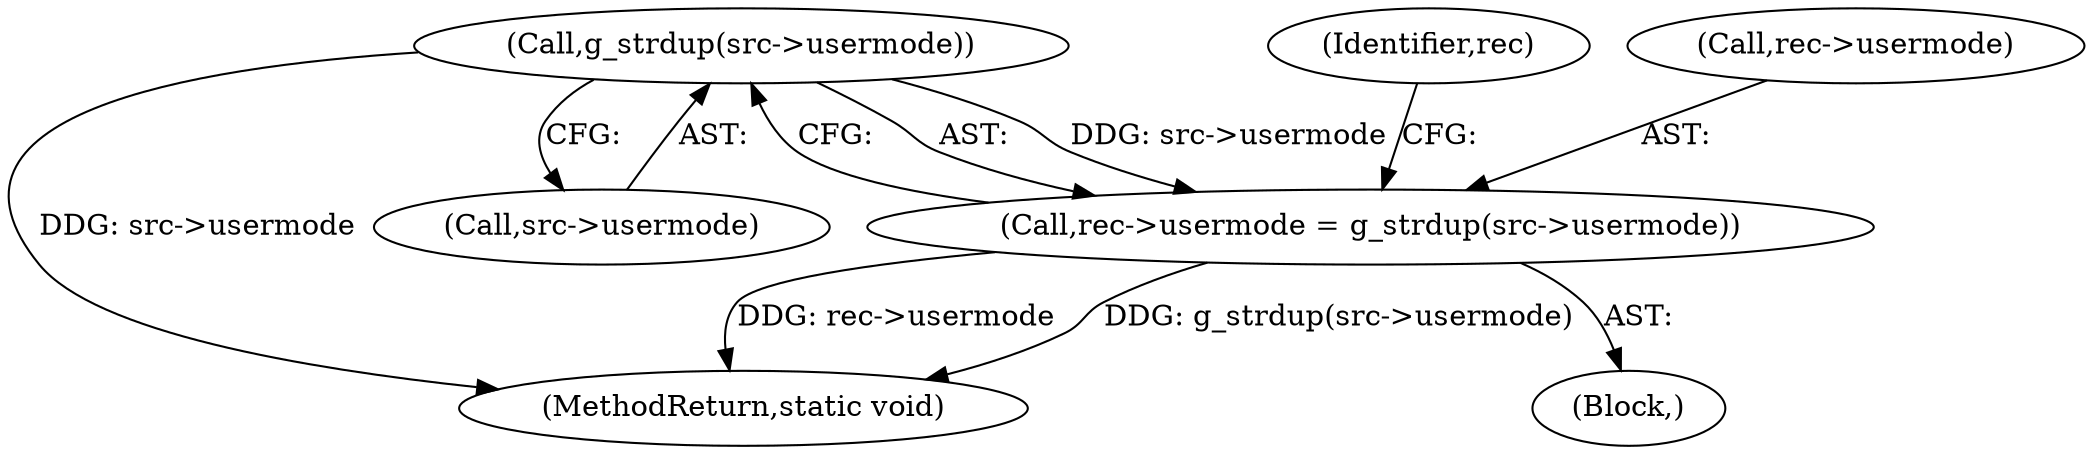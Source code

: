 digraph "0_irssi_d23b0d22cc611e43c88d99192a59f413f951a955_0@API" {
"1000177" [label="(Call,g_strdup(src->usermode))"];
"1000173" [label="(Call,rec->usermode = g_strdup(src->usermode))"];
"1000177" [label="(Call,g_strdup(src->usermode))"];
"1000183" [label="(Identifier,rec)"];
"1000218" [label="(MethodReturn,static void)"];
"1000103" [label="(Block,)"];
"1000178" [label="(Call,src->usermode)"];
"1000174" [label="(Call,rec->usermode)"];
"1000173" [label="(Call,rec->usermode = g_strdup(src->usermode))"];
"1000177" -> "1000173"  [label="AST: "];
"1000177" -> "1000178"  [label="CFG: "];
"1000178" -> "1000177"  [label="AST: "];
"1000173" -> "1000177"  [label="CFG: "];
"1000177" -> "1000218"  [label="DDG: src->usermode"];
"1000177" -> "1000173"  [label="DDG: src->usermode"];
"1000173" -> "1000103"  [label="AST: "];
"1000174" -> "1000173"  [label="AST: "];
"1000183" -> "1000173"  [label="CFG: "];
"1000173" -> "1000218"  [label="DDG: g_strdup(src->usermode)"];
"1000173" -> "1000218"  [label="DDG: rec->usermode"];
}
